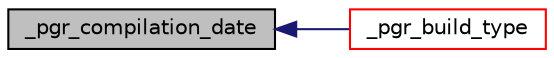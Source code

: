digraph "_pgr_compilation_date"
{
  edge [fontname="Helvetica",fontsize="10",labelfontname="Helvetica",labelfontsize="10"];
  node [fontname="Helvetica",fontsize="10",shape=record];
  rankdir="LR";
  Node27 [label="_pgr_compilation_date",height=0.2,width=0.4,color="black", fillcolor="grey75", style="filled", fontcolor="black"];
  Node27 -> Node28 [dir="back",color="midnightblue",fontsize="10",style="solid",fontname="Helvetica"];
  Node28 [label="_pgr_build_type",height=0.2,width=0.4,color="red", fillcolor="white", style="filled",URL="$__version_8c.html#aaac5c27c250f86b60b2db048a49e5e54"];
}
